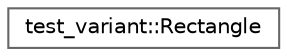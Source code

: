 digraph "类继承关系图"
{
 // LATEX_PDF_SIZE
  bgcolor="transparent";
  edge [fontname=Helvetica,fontsize=10,labelfontname=Helvetica,labelfontsize=10];
  node [fontname=Helvetica,fontsize=10,shape=box,height=0.2,width=0.4];
  rankdir="LR";
  Node0 [id="Node000000",label="test_variant::Rectangle",height=0.2,width=0.4,color="grey40", fillcolor="white", style="filled",URL="$structtest__variant_1_1_rectangle.html",tooltip=" "];
}
